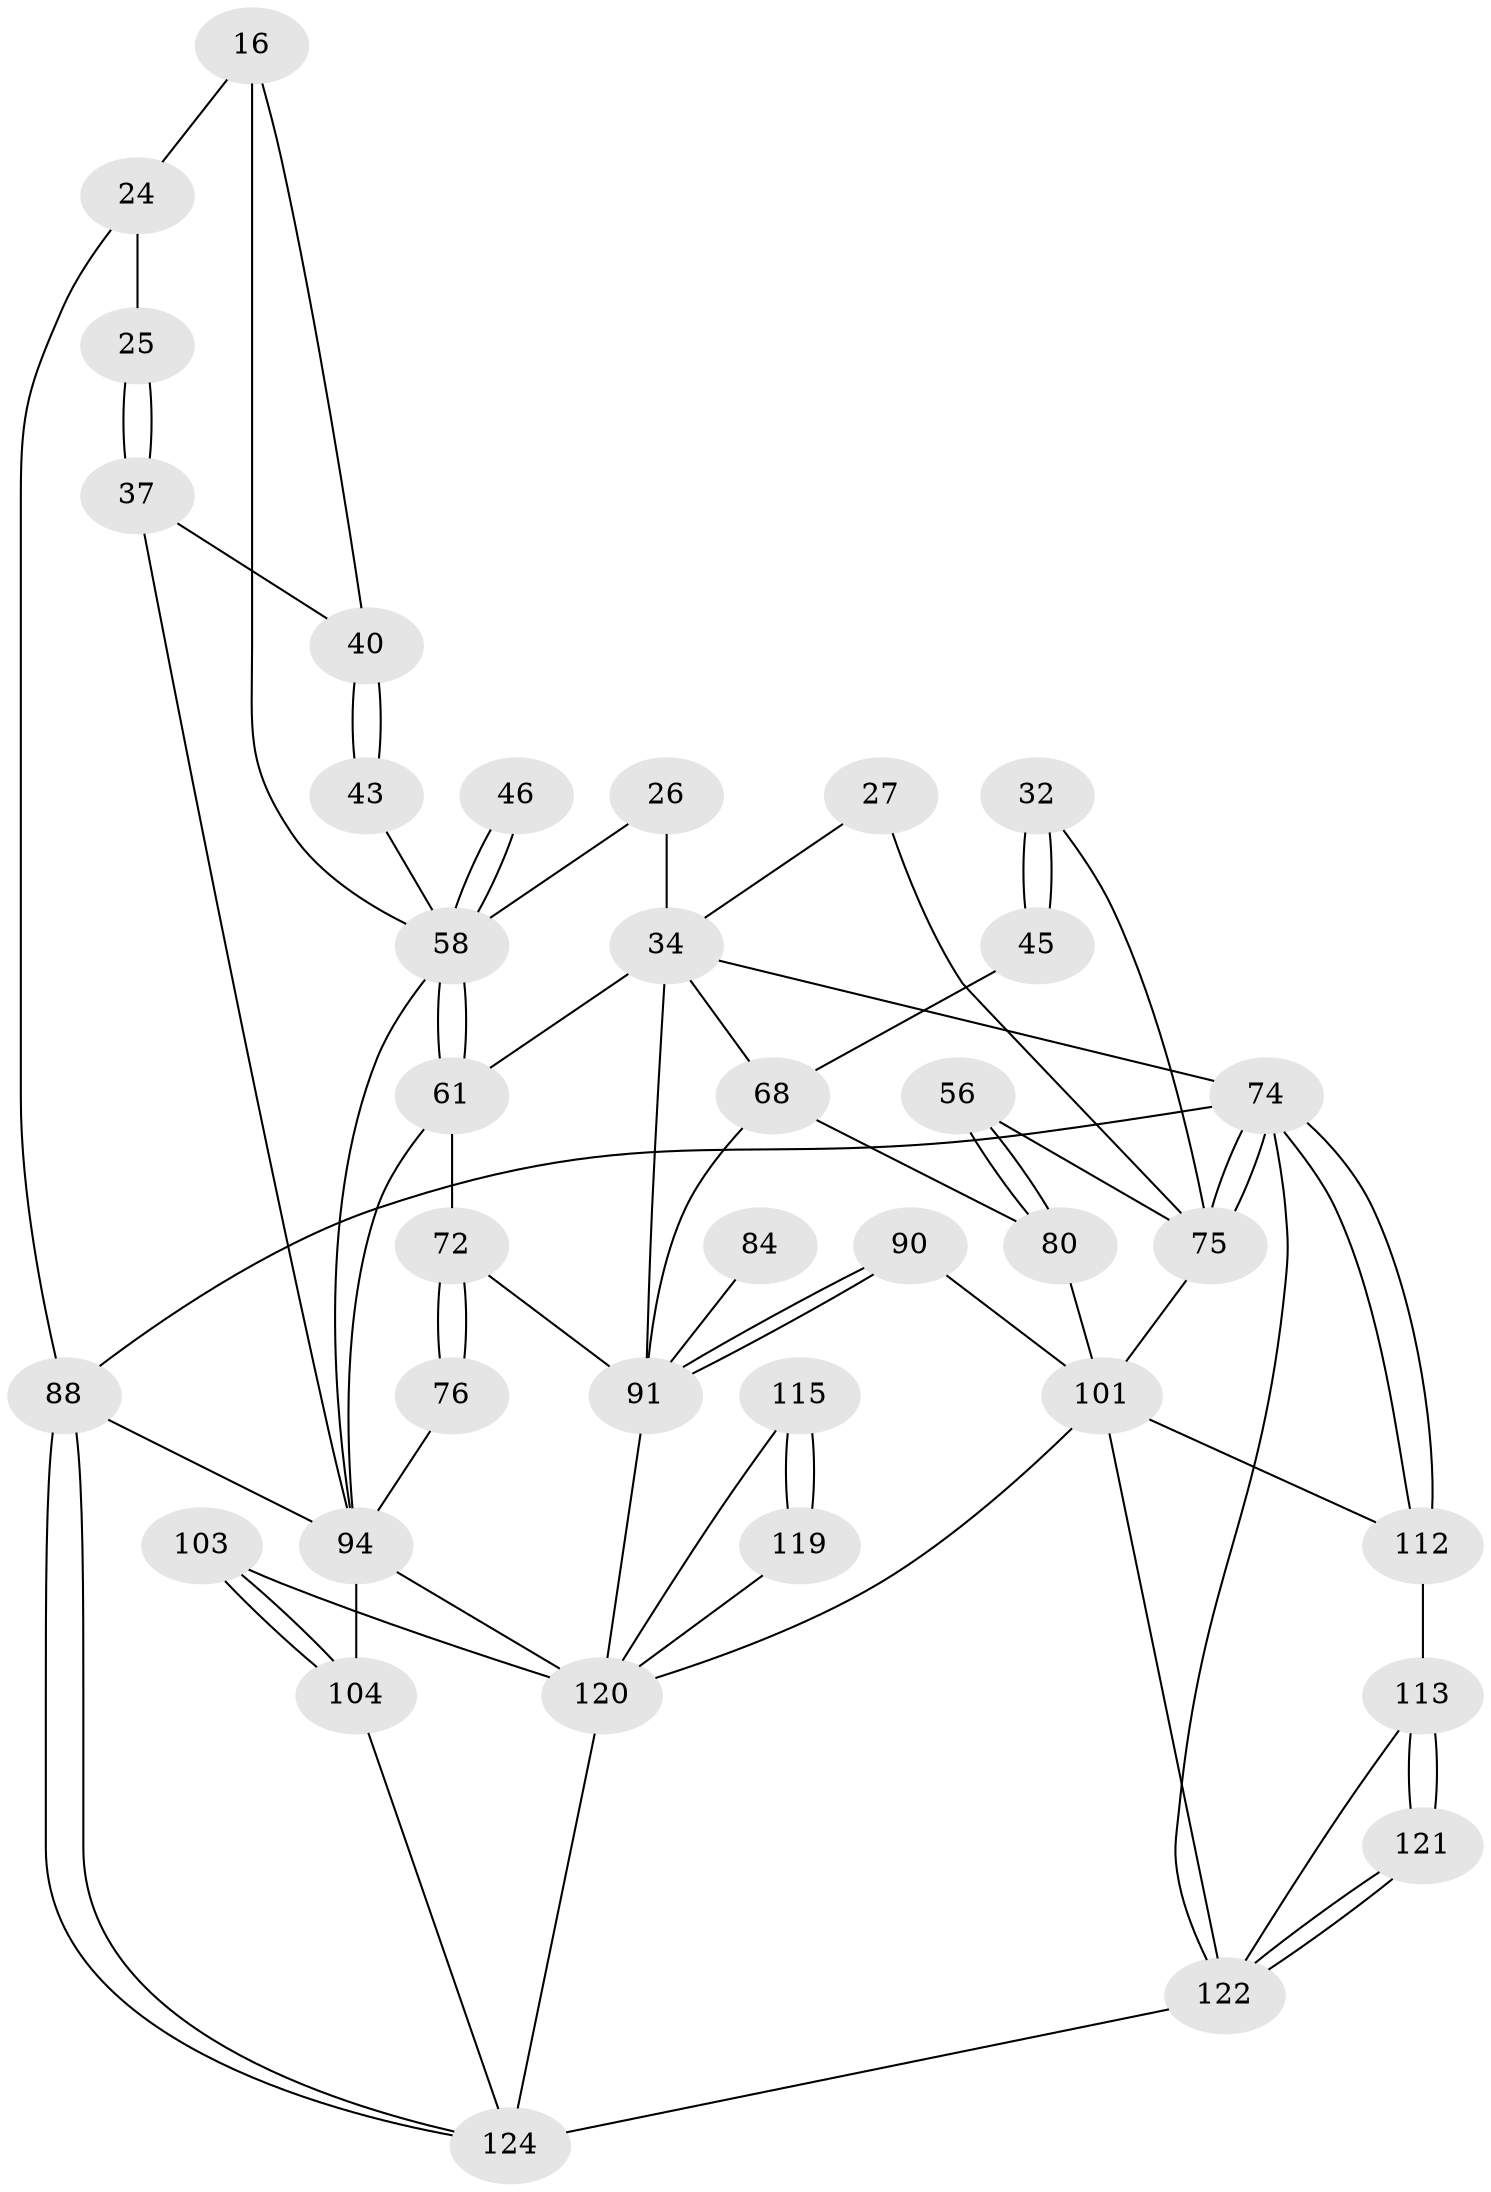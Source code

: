 // original degree distribution, {4: 0.18548387096774194, 5: 0.6048387096774194, 3: 0.024193548387096774, 6: 0.18548387096774194}
// Generated by graph-tools (version 1.1) at 2025/05/03/04/25 22:05:52]
// undirected, 37 vertices, 77 edges
graph export_dot {
graph [start="1"]
  node [color=gray90,style=filled];
  16 [pos="+0.20186989375224973+0.1303425945531787"];
  24 [pos="+0.04845229862941114+0.049892479544929",super="+12+18+17"];
  25 [pos="+0.07880855151325007+0.14220932348570653"];
  26 [pos="+0.4154656636776114+0.09765752764081632",super="+13"];
  27 [pos="+0.8462833965971911+0.11684578363080604"];
  32 [pos="+0.8462421864614064+0.25650091405499437"];
  34 [pos="+0.4511711473734966+0.34062223851953605",super="+33+22+23"];
  37 [pos="+0.039455192037967504+0.19536501336199283"];
  40 [pos="+0.05702957433645133+0.2013226463076911",super="+39"];
  43 [pos="+0.15097344973702187+0.25443275255361913"];
  45 [pos="+0.8447318047047311+0.2574628406046407",super="+29"];
  46 [pos="+0.3232665285185985+0.3019427710272483"];
  56 [pos="+0.9314353367961548+0.46904008045530776"];
  58 [pos="+0.1984878671392089+0.41185186334099794",super="+53+41"];
  61 [pos="+0.20632394170911986+0.4567228185179524",super="+60"];
  68 [pos="+0.7375875087177063+0.5389154848082792",super="+51"];
  72 [pos="+0.5000960840704355+0.6033654258877125",super="+65+66"];
  74 [pos="+1+0.9685282225443094",super="+73"];
  75 [pos="+1+0.5921226611765212",super="+59+55+31+44"];
  76 [pos="+0.3588197488597956+0.5970825860598937"];
  80 [pos="+0.817448935380247+0.6338307226308906",super="+67+57"];
  84 [pos="+0.6552896784280371+0.6154800437461622"];
  88 [pos="+0+1",super="+10"];
  90 [pos="+0.6276640664828294+0.6901419020254248",super="+89+82"];
  91 [pos="+0.5431666673421507+0.7104802257127761",super="+71+70+85+83"];
  94 [pos="+0.302081933629712+0.6651415895172992",super="+77+63+87"];
  101 [pos="+0.5642957538426826+0.8484488428075361",super="+99+98+86"];
  103 [pos="+0.26143772517769054+0.7775637470753642"];
  104 [pos="+0.09701138275339476+0.8742799143862252",super="+100+96+95"];
  112 [pos="+0.9975873621962381+0.8589912530709389",super="+109"];
  113 [pos="+0.8385841748014918+0.9183346874624769",super="+111"];
  115 [pos="+0.370790025362728+0.9077887844375083",super="+114"];
  119 [pos="+0.45205802091787595+0.9897864634444425"];
  120 [pos="+0.2767603883609439+0.9247938513818108",super="+106+118+105+93+102"];
  121 [pos="+0.758373897773136+1"];
  122 [pos="+0.7566712437203745+1",super="+116+108+107"];
  124 [pos="+0.2561234911727925+1",super="+117+123"];
  16 -- 40;
  16 -- 24;
  16 -- 58;
  24 -- 25 [weight=2];
  24 -- 88;
  25 -- 37;
  25 -- 37;
  26 -- 34 [weight=4];
  26 -- 58;
  27 -- 75;
  27 -- 34;
  32 -- 45 [weight=2];
  32 -- 45;
  32 -- 75;
  34 -- 61;
  34 -- 68;
  34 -- 74;
  34 -- 91 [weight=2];
  37 -- 40;
  37 -- 94;
  40 -- 43 [weight=2];
  40 -- 43;
  43 -- 58;
  45 -- 68 [weight=2];
  46 -- 58 [weight=3];
  46 -- 58;
  56 -- 80 [weight=2];
  56 -- 80;
  56 -- 75;
  58 -- 61 [weight=2];
  58 -- 61;
  58 -- 94;
  61 -- 94;
  61 -- 72;
  68 -- 80 [weight=2];
  68 -- 91 [weight=3];
  72 -- 76 [weight=2];
  72 -- 76;
  72 -- 91 [weight=2];
  74 -- 75 [weight=2];
  74 -- 75;
  74 -- 112;
  74 -- 112;
  74 -- 122;
  74 -- 88 [weight=2];
  75 -- 101;
  76 -- 94;
  80 -- 101;
  84 -- 91 [weight=3];
  88 -- 124;
  88 -- 124;
  88 -- 94 [weight=2];
  90 -- 91 [weight=3];
  90 -- 91;
  90 -- 101 [weight=2];
  91 -- 120;
  94 -- 104 [weight=3];
  94 -- 120;
  101 -- 120;
  101 -- 122 [weight=2];
  101 -- 112;
  103 -- 104 [weight=2];
  103 -- 104;
  103 -- 120;
  104 -- 124;
  112 -- 113 [weight=2];
  113 -- 121 [weight=2];
  113 -- 121;
  113 -- 122;
  115 -- 119 [weight=2];
  115 -- 119;
  115 -- 120 [weight=2];
  119 -- 120;
  120 -- 124 [weight=2];
  121 -- 122;
  121 -- 122;
  122 -- 124;
}

